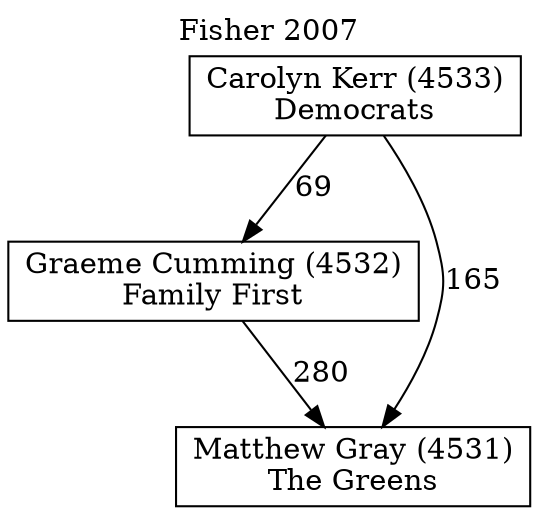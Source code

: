 // House preference flow
digraph "Matthew Gray (4531)_Fisher_2007" {
	graph [label="Fisher 2007" labelloc=t mclimit=10]
	node [shape=box]
	"Carolyn Kerr (4533)" [label="Carolyn Kerr (4533)
Democrats"]
	"Graeme Cumming (4532)" [label="Graeme Cumming (4532)
Family First"]
	"Matthew Gray (4531)" [label="Matthew Gray (4531)
The Greens"]
	"Carolyn Kerr (4533)" -> "Graeme Cumming (4532)" [label=69]
	"Carolyn Kerr (4533)" -> "Matthew Gray (4531)" [label=165]
	"Graeme Cumming (4532)" -> "Matthew Gray (4531)" [label=280]
}
